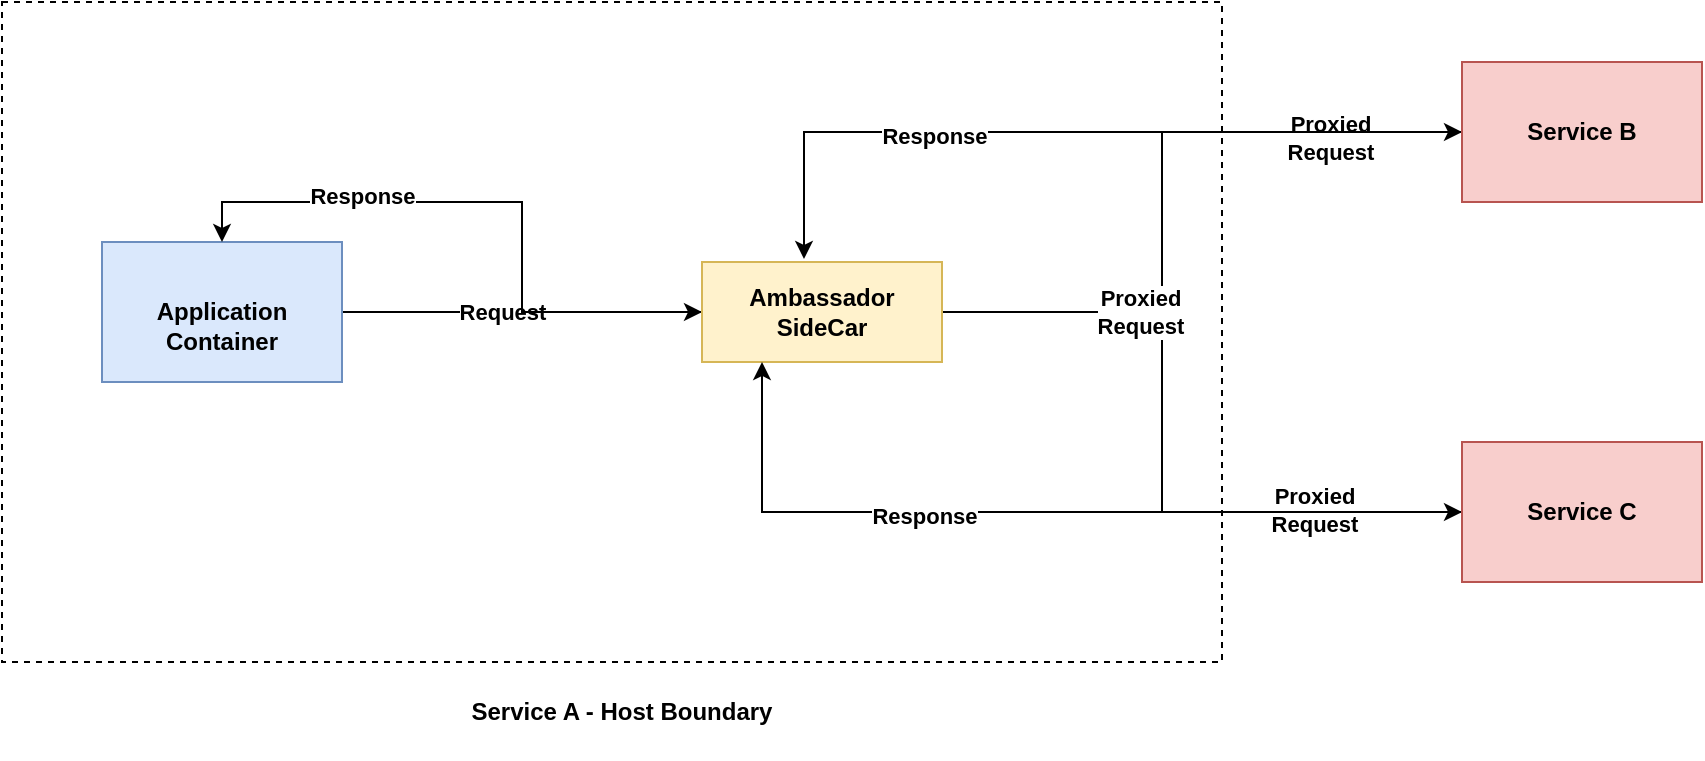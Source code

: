 <mxfile version="17.5.0" type="device"><diagram id="_mhygoWeMIvu02kEmUhT" name="Page-1"><mxGraphModel dx="946" dy="425" grid="1" gridSize="10" guides="1" tooltips="1" connect="1" arrows="1" fold="1" page="1" pageScale="1" pageWidth="827" pageHeight="1169" math="0" shadow="0"><root><mxCell id="0"/><mxCell id="1" parent="0"/><mxCell id="sVGYf2LfiQ5oeFdveKOg-3" style="edgeStyle=orthogonalEdgeStyle;rounded=0;orthogonalLoop=1;jettySize=auto;html=1;entryX=0;entryY=0.5;entryDx=0;entryDy=0;" edge="1" parent="1" source="sVGYf2LfiQ5oeFdveKOg-1" target="sVGYf2LfiQ5oeFdveKOg-2"><mxGeometry relative="1" as="geometry"/></mxCell><mxCell id="sVGYf2LfiQ5oeFdveKOg-8" value="&lt;b&gt;Request&lt;/b&gt;" style="edgeLabel;html=1;align=center;verticalAlign=middle;resizable=0;points=[];" vertex="1" connectable="0" parent="sVGYf2LfiQ5oeFdveKOg-3"><mxGeometry x="-0.211" y="-2" relative="1" as="geometry"><mxPoint x="9" y="-2" as="offset"/></mxGeometry></mxCell><mxCell id="sVGYf2LfiQ5oeFdveKOg-1" value="&lt;b&gt;&lt;br&gt;Application &lt;br&gt;Container&lt;/b&gt;" style="rounded=0;whiteSpace=wrap;html=1;fillColor=#dae8fc;strokeColor=#6c8ebf;" vertex="1" parent="1"><mxGeometry x="200" y="140" width="120" height="70" as="geometry"/></mxCell><mxCell id="sVGYf2LfiQ5oeFdveKOg-16" style="edgeStyle=orthogonalEdgeStyle;rounded=0;orthogonalLoop=1;jettySize=auto;html=1;entryX=0;entryY=0.5;entryDx=0;entryDy=0;" edge="1" parent="1" source="sVGYf2LfiQ5oeFdveKOg-2" target="sVGYf2LfiQ5oeFdveKOg-14"><mxGeometry relative="1" as="geometry"><Array as="points"><mxPoint x="730" y="175"/><mxPoint x="730" y="85"/></Array></mxGeometry></mxCell><mxCell id="sVGYf2LfiQ5oeFdveKOg-35" value="&lt;b&gt;Proxied&lt;br&gt;Request&lt;/b&gt;" style="edgeLabel;html=1;align=center;verticalAlign=middle;resizable=0;points=[];" vertex="1" connectable="0" parent="sVGYf2LfiQ5oeFdveKOg-16"><mxGeometry x="0.619" y="-2" relative="1" as="geometry"><mxPoint y="1" as="offset"/></mxGeometry></mxCell><mxCell id="sVGYf2LfiQ5oeFdveKOg-17" style="edgeStyle=orthogonalEdgeStyle;rounded=0;orthogonalLoop=1;jettySize=auto;html=1;entryX=0;entryY=0.5;entryDx=0;entryDy=0;" edge="1" parent="1" source="sVGYf2LfiQ5oeFdveKOg-2" target="sVGYf2LfiQ5oeFdveKOg-15"><mxGeometry relative="1" as="geometry"><Array as="points"><mxPoint x="730" y="175"/><mxPoint x="730" y="275"/></Array></mxGeometry></mxCell><mxCell id="sVGYf2LfiQ5oeFdveKOg-19" value="&lt;b&gt;Proxied&lt;br&gt;Request&lt;/b&gt;" style="edgeLabel;html=1;align=center;verticalAlign=middle;resizable=0;points=[];" vertex="1" connectable="0" parent="sVGYf2LfiQ5oeFdveKOg-17"><mxGeometry x="0.613" y="4" relative="1" as="geometry"><mxPoint x="-92" y="-96" as="offset"/></mxGeometry></mxCell><mxCell id="sVGYf2LfiQ5oeFdveKOg-36" value="&lt;b&gt;Proxied&lt;br&gt;Request&lt;/b&gt;" style="edgeLabel;html=1;align=center;verticalAlign=middle;resizable=0;points=[];" vertex="1" connectable="0" parent="sVGYf2LfiQ5oeFdveKOg-17"><mxGeometry x="0.588" y="1" relative="1" as="geometry"><mxPoint as="offset"/></mxGeometry></mxCell><mxCell id="sVGYf2LfiQ5oeFdveKOg-41" style="edgeStyle=orthogonalEdgeStyle;rounded=0;orthogonalLoop=1;jettySize=auto;html=1;entryX=0.5;entryY=0;entryDx=0;entryDy=0;" edge="1" parent="1" source="sVGYf2LfiQ5oeFdveKOg-2" target="sVGYf2LfiQ5oeFdveKOg-1"><mxGeometry relative="1" as="geometry"/></mxCell><mxCell id="sVGYf2LfiQ5oeFdveKOg-42" value="&lt;b&gt;&lt;br&gt;Response&lt;/b&gt;" style="edgeLabel;html=1;align=center;verticalAlign=middle;resizable=0;points=[];" vertex="1" connectable="0" parent="sVGYf2LfiQ5oeFdveKOg-41"><mxGeometry x="0.365" y="-2" relative="1" as="geometry"><mxPoint x="-10" y="-8" as="offset"/></mxGeometry></mxCell><mxCell id="sVGYf2LfiQ5oeFdveKOg-2" value="&lt;b&gt;Ambassador&lt;br&gt;SideCar&lt;/b&gt;" style="rounded=0;whiteSpace=wrap;html=1;fillColor=#fff2cc;strokeColor=#d6b656;" vertex="1" parent="1"><mxGeometry x="500" y="150" width="120" height="50" as="geometry"/></mxCell><mxCell id="sVGYf2LfiQ5oeFdveKOg-39" style="edgeStyle=orthogonalEdgeStyle;rounded=0;orthogonalLoop=1;jettySize=auto;html=1;entryX=0.425;entryY=-0.03;entryDx=0;entryDy=0;entryPerimeter=0;" edge="1" parent="1" source="sVGYf2LfiQ5oeFdveKOg-14" target="sVGYf2LfiQ5oeFdveKOg-2"><mxGeometry relative="1" as="geometry"><mxPoint x="550" y="140" as="targetPoint"/></mxGeometry></mxCell><mxCell id="sVGYf2LfiQ5oeFdveKOg-40" value="&lt;b&gt;&lt;br&gt;Response&lt;/b&gt;" style="edgeLabel;html=1;align=center;verticalAlign=middle;resizable=0;points=[];" vertex="1" connectable="0" parent="sVGYf2LfiQ5oeFdveKOg-39"><mxGeometry x="0.444" y="1" relative="1" as="geometry"><mxPoint x="19" y="-6" as="offset"/></mxGeometry></mxCell><mxCell id="sVGYf2LfiQ5oeFdveKOg-14" value="&lt;b&gt;Service B&lt;/b&gt;" style="rounded=0;whiteSpace=wrap;html=1;fillColor=#f8cecc;strokeColor=#b85450;" vertex="1" parent="1"><mxGeometry x="880" y="50" width="120" height="70" as="geometry"/></mxCell><mxCell id="sVGYf2LfiQ5oeFdveKOg-37" style="edgeStyle=orthogonalEdgeStyle;rounded=0;orthogonalLoop=1;jettySize=auto;html=1;entryX=0.25;entryY=1;entryDx=0;entryDy=0;" edge="1" parent="1" source="sVGYf2LfiQ5oeFdveKOg-15" target="sVGYf2LfiQ5oeFdveKOg-2"><mxGeometry relative="1" as="geometry"><mxPoint x="530" y="214" as="targetPoint"/></mxGeometry></mxCell><mxCell id="sVGYf2LfiQ5oeFdveKOg-38" value="&lt;b&gt;&lt;br&gt;Response&lt;/b&gt;" style="edgeLabel;html=1;align=center;verticalAlign=middle;resizable=0;points=[];" vertex="1" connectable="0" parent="sVGYf2LfiQ5oeFdveKOg-37"><mxGeometry x="0.301" relative="1" as="geometry"><mxPoint x="7" y="-5" as="offset"/></mxGeometry></mxCell><mxCell id="sVGYf2LfiQ5oeFdveKOg-15" value="&lt;b&gt;Service C&lt;/b&gt;" style="rounded=0;whiteSpace=wrap;html=1;fillColor=#f8cecc;strokeColor=#b85450;" vertex="1" parent="1"><mxGeometry x="880" y="240" width="120" height="70" as="geometry"/></mxCell><mxCell id="sVGYf2LfiQ5oeFdveKOg-20" value="&lt;b&gt;Service A - Host Boundary&lt;/b&gt;" style="text;html=1;strokeColor=none;fillColor=none;align=center;verticalAlign=middle;whiteSpace=wrap;rounded=0;" vertex="1" parent="1"><mxGeometry x="380" y="360" width="160" height="30" as="geometry"/></mxCell><mxCell id="sVGYf2LfiQ5oeFdveKOg-43" value="" style="rounded=0;whiteSpace=wrap;html=1;fillColor=none;dashed=1;" vertex="1" parent="1"><mxGeometry x="150" y="20" width="610" height="330" as="geometry"/></mxCell><mxCell id="sVGYf2LfiQ5oeFdveKOg-44" style="edgeStyle=orthogonalEdgeStyle;rounded=0;orthogonalLoop=1;jettySize=auto;html=1;exitX=0.5;exitY=1;exitDx=0;exitDy=0;" edge="1" parent="1" source="sVGYf2LfiQ5oeFdveKOg-20" target="sVGYf2LfiQ5oeFdveKOg-20"><mxGeometry relative="1" as="geometry"/></mxCell></root></mxGraphModel></diagram></mxfile>